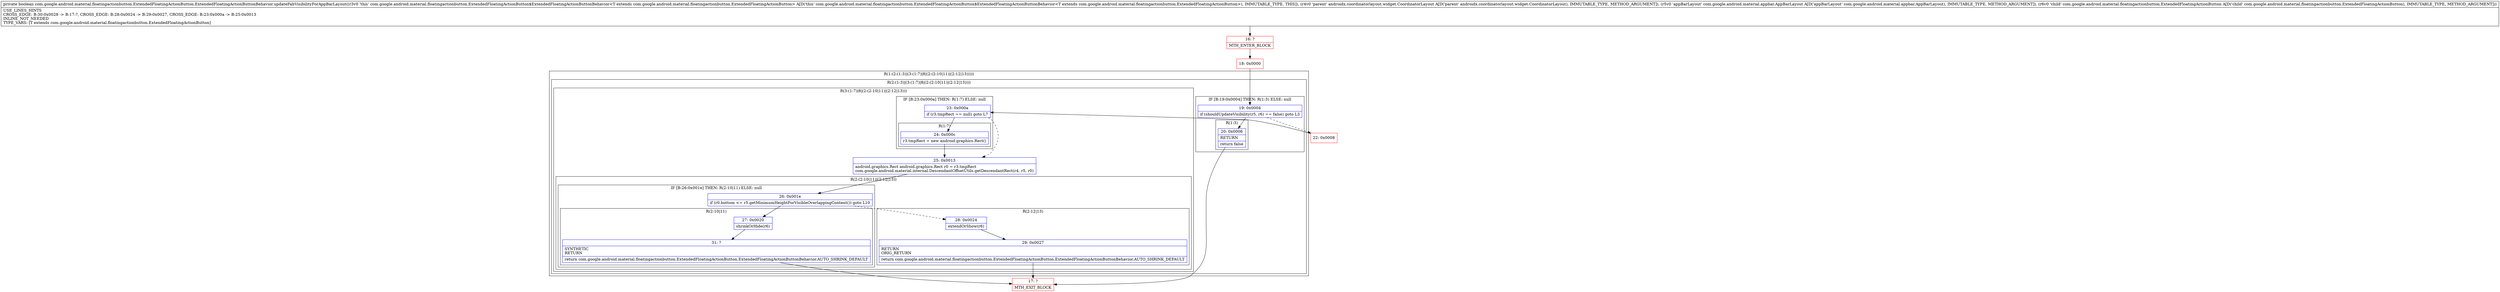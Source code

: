 digraph "CFG forcom.google.android.material.floatingactionbutton.ExtendedFloatingActionButton.ExtendedFloatingActionButtonBehavior.updateFabVisibilityForAppBarLayout(Landroidx\/coordinatorlayout\/widget\/CoordinatorLayout;Lcom\/google\/android\/material\/appbar\/AppBarLayout;Lcom\/google\/android\/material\/floatingactionbutton\/ExtendedFloatingActionButton;)Z" {
subgraph cluster_Region_1614800663 {
label = "R(1:(2:(1:3)|(3:(1:7)|8|(2:(2:10|11)|(2:12|13)))))";
node [shape=record,color=blue];
subgraph cluster_Region_1467394286 {
label = "R(2:(1:3)|(3:(1:7)|8|(2:(2:10|11)|(2:12|13))))";
node [shape=record,color=blue];
subgraph cluster_IfRegion_1107399403 {
label = "IF [B:19:0x0004] THEN: R(1:3) ELSE: null";
node [shape=record,color=blue];
Node_19 [shape=record,label="{19\:\ 0x0004|if (shouldUpdateVisibility(r5, r6) == false) goto L3\l}"];
subgraph cluster_Region_327574717 {
label = "R(1:3)";
node [shape=record,color=blue];
Node_20 [shape=record,label="{20\:\ 0x0006|RETURN\l|return false\l}"];
}
}
subgraph cluster_Region_2000685031 {
label = "R(3:(1:7)|8|(2:(2:10|11)|(2:12|13)))";
node [shape=record,color=blue];
subgraph cluster_IfRegion_203304581 {
label = "IF [B:23:0x000a] THEN: R(1:7) ELSE: null";
node [shape=record,color=blue];
Node_23 [shape=record,label="{23\:\ 0x000a|if (r3.tmpRect == null) goto L7\l}"];
subgraph cluster_Region_1850590768 {
label = "R(1:7)";
node [shape=record,color=blue];
Node_24 [shape=record,label="{24\:\ 0x000c|r3.tmpRect = new android.graphics.Rect()\l}"];
}
}
Node_25 [shape=record,label="{25\:\ 0x0013|android.graphics.Rect android.graphics.Rect r0 = r3.tmpRect\lcom.google.android.material.internal.DescendantOffsetUtils.getDescendantRect(r4, r5, r0)\l}"];
subgraph cluster_Region_546674648 {
label = "R(2:(2:10|11)|(2:12|13))";
node [shape=record,color=blue];
subgraph cluster_IfRegion_383498726 {
label = "IF [B:26:0x001e] THEN: R(2:10|11) ELSE: null";
node [shape=record,color=blue];
Node_26 [shape=record,label="{26\:\ 0x001e|if (r0.bottom \<= r5.getMinimumHeightForVisibleOverlappingContent()) goto L10\l}"];
subgraph cluster_Region_9878779 {
label = "R(2:10|11)";
node [shape=record,color=blue];
Node_27 [shape=record,label="{27\:\ 0x0020|shrinkOrHide(r6)\l}"];
Node_31 [shape=record,label="{31\:\ ?|SYNTHETIC\lRETURN\l|return com.google.android.material.floatingactionbutton.ExtendedFloatingActionButton.ExtendedFloatingActionButtonBehavior.AUTO_SHRINK_DEFAULT\l}"];
}
}
subgraph cluster_Region_2097266794 {
label = "R(2:12|13)";
node [shape=record,color=blue];
Node_28 [shape=record,label="{28\:\ 0x0024|extendOrShow(r6)\l}"];
Node_29 [shape=record,label="{29\:\ 0x0027|RETURN\lORIG_RETURN\l|return com.google.android.material.floatingactionbutton.ExtendedFloatingActionButton.ExtendedFloatingActionButtonBehavior.AUTO_SHRINK_DEFAULT\l}"];
}
}
}
}
}
Node_16 [shape=record,color=red,label="{16\:\ ?|MTH_ENTER_BLOCK\l}"];
Node_18 [shape=record,color=red,label="{18\:\ 0x0000}"];
Node_17 [shape=record,color=red,label="{17\:\ ?|MTH_EXIT_BLOCK\l}"];
Node_22 [shape=record,color=red,label="{22\:\ 0x0008}"];
MethodNode[shape=record,label="{private boolean com.google.android.material.floatingactionbutton.ExtendedFloatingActionButton.ExtendedFloatingActionButtonBehavior.updateFabVisibilityForAppBarLayout((r3v0 'this' com.google.android.material.floatingactionbutton.ExtendedFloatingActionButton$ExtendedFloatingActionButtonBehavior\<T extends com.google.android.material.floatingactionbutton.ExtendedFloatingActionButton\> A[D('this' com.google.android.material.floatingactionbutton.ExtendedFloatingActionButton$ExtendedFloatingActionButtonBehavior\<T extends com.google.android.material.floatingactionbutton.ExtendedFloatingActionButton\>), IMMUTABLE_TYPE, THIS]), (r4v0 'parent' androidx.coordinatorlayout.widget.CoordinatorLayout A[D('parent' androidx.coordinatorlayout.widget.CoordinatorLayout), IMMUTABLE_TYPE, METHOD_ARGUMENT]), (r5v0 'appBarLayout' com.google.android.material.appbar.AppBarLayout A[D('appBarLayout' com.google.android.material.appbar.AppBarLayout), IMMUTABLE_TYPE, METHOD_ARGUMENT]), (r6v0 'child' com.google.android.material.floatingactionbutton.ExtendedFloatingActionButton A[D('child' com.google.android.material.floatingactionbutton.ExtendedFloatingActionButton), IMMUTABLE_TYPE, METHOD_ARGUMENT]))  | USE_LINES_HINTS\lCROSS_EDGE: B:30:0x0028 \-\> B:17:?, CROSS_EDGE: B:28:0x0024 \-\> B:29:0x0027, CROSS_EDGE: B:23:0x000a \-\> B:25:0x0013\lINLINE_NOT_NEEDED\lTYPE_VARS: [T extends com.google.android.material.floatingactionbutton.ExtendedFloatingActionButton]\l}"];
MethodNode -> Node_16;Node_19 -> Node_20;
Node_19 -> Node_22[style=dashed];
Node_20 -> Node_17;
Node_23 -> Node_24;
Node_23 -> Node_25[style=dashed];
Node_24 -> Node_25;
Node_25 -> Node_26;
Node_26 -> Node_27;
Node_26 -> Node_28[style=dashed];
Node_27 -> Node_31;
Node_31 -> Node_17;
Node_28 -> Node_29;
Node_29 -> Node_17;
Node_16 -> Node_18;
Node_18 -> Node_19;
Node_22 -> Node_23;
}

